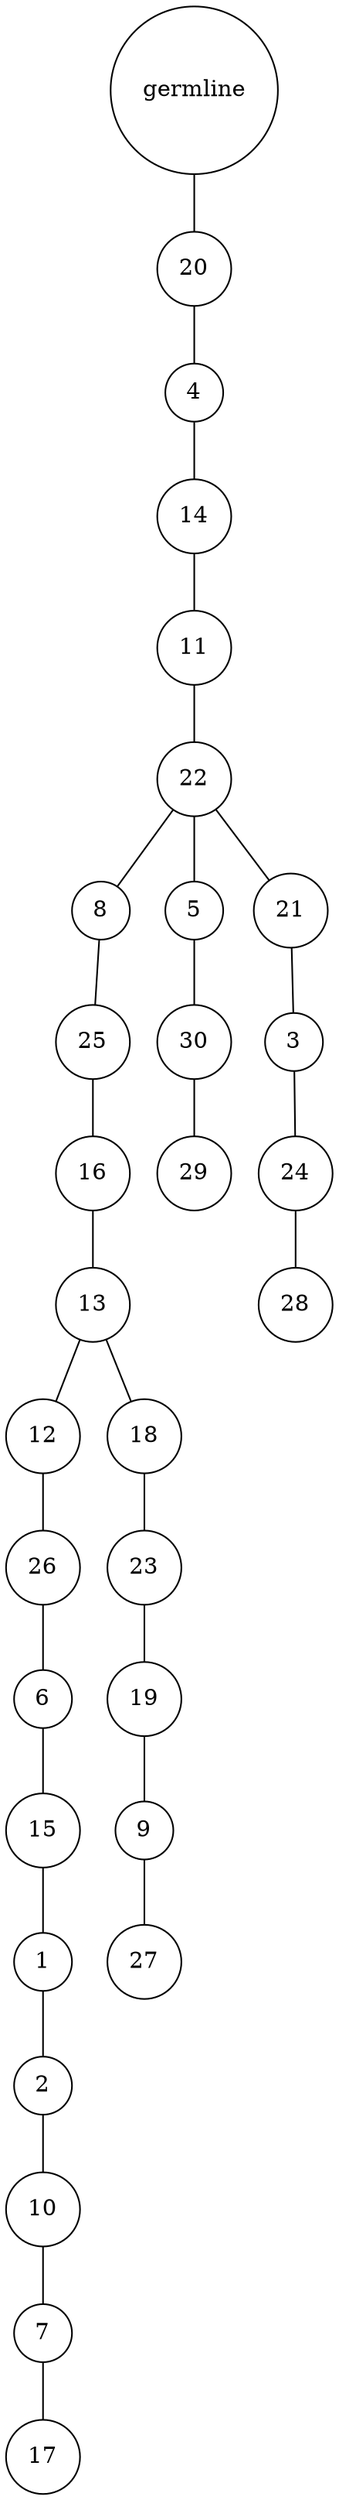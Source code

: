 graph {
	rankdir=UD;
	splines=line;
	node [shape=circle]
	"0x7f93f54c74c0" [label="germline"];
	"0x7f93f54c74f0" [label="20"];
	"0x7f93f54c74c0" -- "0x7f93f54c74f0" ;
	"0x7f93f54c7520" [label="4"];
	"0x7f93f54c74f0" -- "0x7f93f54c7520" ;
	"0x7f93f54c7550" [label="14"];
	"0x7f93f54c7520" -- "0x7f93f54c7550" ;
	"0x7f93f54c7580" [label="11"];
	"0x7f93f54c7550" -- "0x7f93f54c7580" ;
	"0x7f93f54c75b0" [label="22"];
	"0x7f93f54c7580" -- "0x7f93f54c75b0" ;
	"0x7f93f54c75e0" [label="8"];
	"0x7f93f54c75b0" -- "0x7f93f54c75e0" ;
	"0x7f93f54c7610" [label="25"];
	"0x7f93f54c75e0" -- "0x7f93f54c7610" ;
	"0x7f93f54c7640" [label="16"];
	"0x7f93f54c7610" -- "0x7f93f54c7640" ;
	"0x7f93f54c7670" [label="13"];
	"0x7f93f54c7640" -- "0x7f93f54c7670" ;
	"0x7f93f54c76a0" [label="12"];
	"0x7f93f54c7670" -- "0x7f93f54c76a0" ;
	"0x7f93f54c76d0" [label="26"];
	"0x7f93f54c76a0" -- "0x7f93f54c76d0" ;
	"0x7f93f54c7700" [label="6"];
	"0x7f93f54c76d0" -- "0x7f93f54c7700" ;
	"0x7f93f54c7730" [label="15"];
	"0x7f93f54c7700" -- "0x7f93f54c7730" ;
	"0x7f93f54c7760" [label="1"];
	"0x7f93f54c7730" -- "0x7f93f54c7760" ;
	"0x7f93f54c7790" [label="2"];
	"0x7f93f54c7760" -- "0x7f93f54c7790" ;
	"0x7f93f54c77c0" [label="10"];
	"0x7f93f54c7790" -- "0x7f93f54c77c0" ;
	"0x7f93f54c77f0" [label="7"];
	"0x7f93f54c77c0" -- "0x7f93f54c77f0" ;
	"0x7f93f54c7820" [label="17"];
	"0x7f93f54c77f0" -- "0x7f93f54c7820" ;
	"0x7f93f54c7850" [label="18"];
	"0x7f93f54c7670" -- "0x7f93f54c7850" ;
	"0x7f93f54c7880" [label="23"];
	"0x7f93f54c7850" -- "0x7f93f54c7880" ;
	"0x7f93f54c78b0" [label="19"];
	"0x7f93f54c7880" -- "0x7f93f54c78b0" ;
	"0x7f93f54c78e0" [label="9"];
	"0x7f93f54c78b0" -- "0x7f93f54c78e0" ;
	"0x7f93f54c7910" [label="27"];
	"0x7f93f54c78e0" -- "0x7f93f54c7910" ;
	"0x7f93f54c7940" [label="5"];
	"0x7f93f54c75b0" -- "0x7f93f54c7940" ;
	"0x7f93f54c7970" [label="30"];
	"0x7f93f54c7940" -- "0x7f93f54c7970" ;
	"0x7f93f54c79a0" [label="29"];
	"0x7f93f54c7970" -- "0x7f93f54c79a0" ;
	"0x7f93f54c79d0" [label="21"];
	"0x7f93f54c75b0" -- "0x7f93f54c79d0" ;
	"0x7f93f54c7a00" [label="3"];
	"0x7f93f54c79d0" -- "0x7f93f54c7a00" ;
	"0x7f93f54c7a30" [label="24"];
	"0x7f93f54c7a00" -- "0x7f93f54c7a30" ;
	"0x7f93f54c7a60" [label="28"];
	"0x7f93f54c7a30" -- "0x7f93f54c7a60" ;
}
